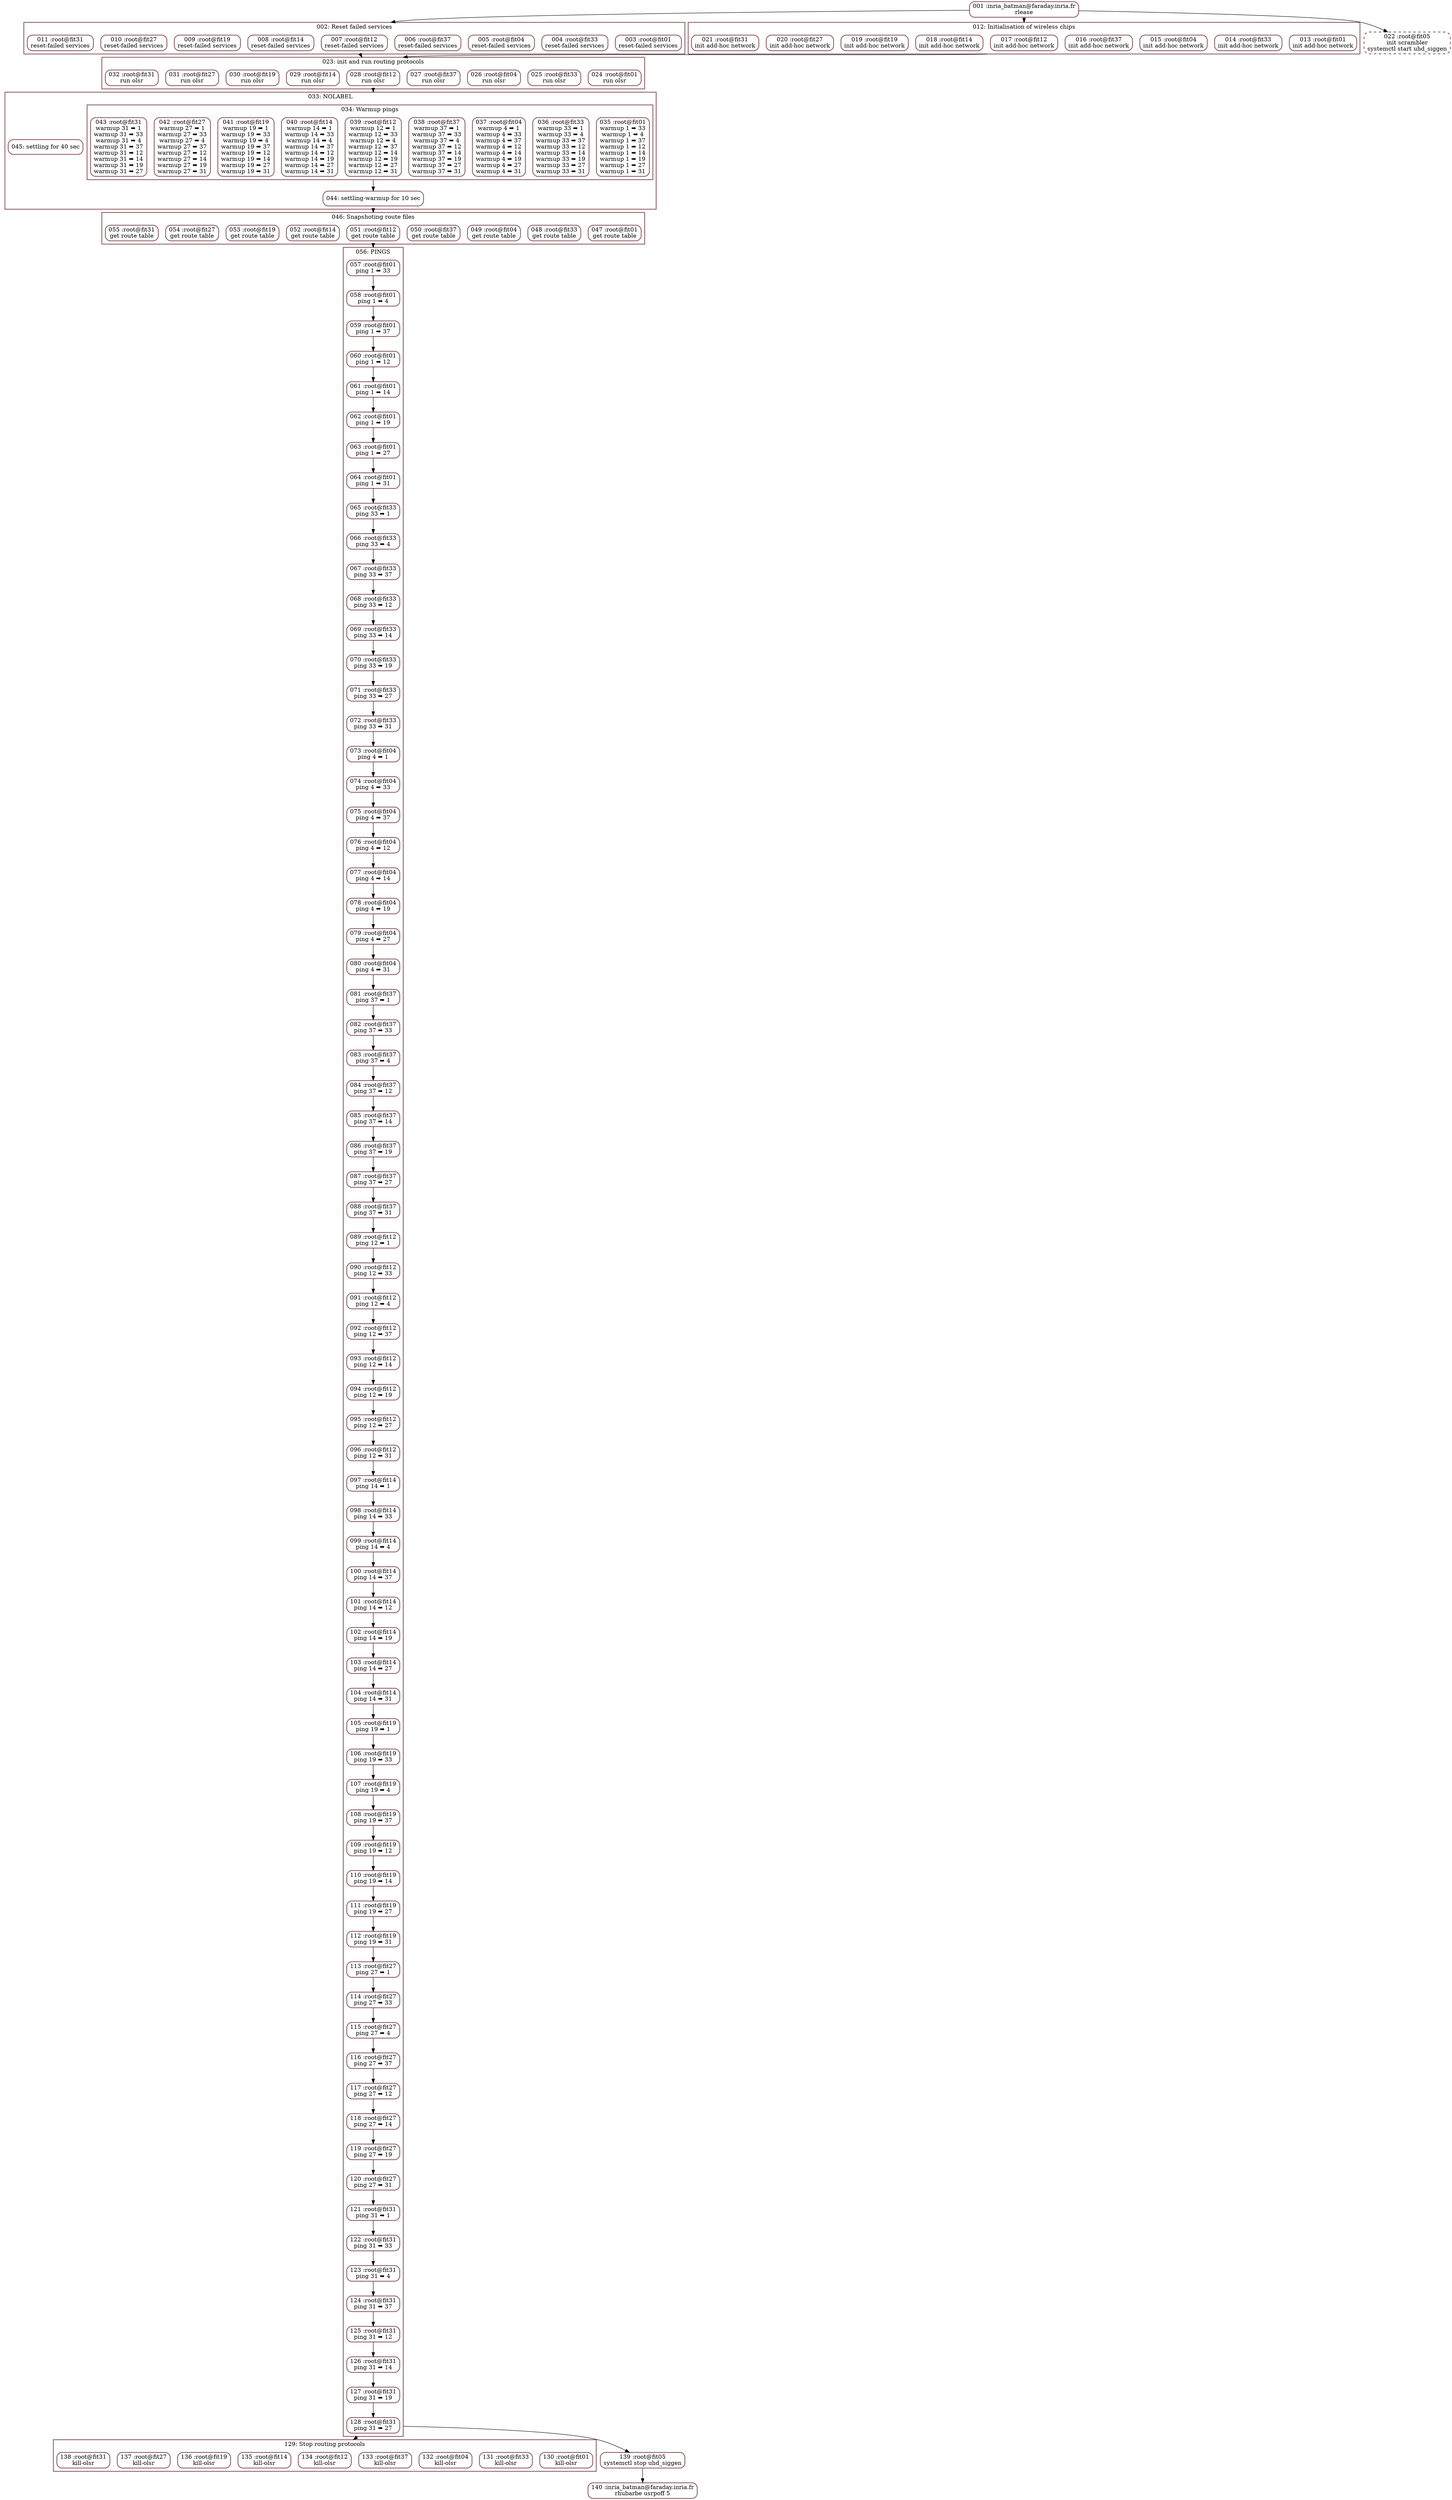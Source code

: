digraph asynciojobs{
compound=true;
graph [];
001 [style="rounded",label="001 :inria_batman@faraday.inria.fr
rlease",shape="box",color="lightpink4",penwidth="2"]
subgraph cluster_002{
compound=true;
graph [style="",label="002: Reset failed services",shape="box",color="lightpink4",penwidth="2"];
003 [style="rounded",label="003 :root@fit01
reset-failed services",shape="box",color="lightpink4",penwidth="2"]
004 [style="rounded",label="004 :root@fit33
reset-failed services",shape="box",color="lightpink4",penwidth="2"]
005 [style="rounded",label="005 :root@fit04
reset-failed services",shape="box",color="lightpink4",penwidth="2"]
006 [style="rounded",label="006 :root@fit37
reset-failed services",shape="box",color="lightpink4",penwidth="2"]
007 [style="rounded",label="007 :root@fit12
reset-failed services",shape="box",color="lightpink4",penwidth="2"]
008 [style="rounded",label="008 :root@fit14
reset-failed services",shape="box",color="lightpink4",penwidth="2"]
009 [style="rounded",label="009 :root@fit19
reset-failed services",shape="box",color="lightpink4",penwidth="2"]
010 [style="rounded",label="010 :root@fit27
reset-failed services",shape="box",color="lightpink4",penwidth="2"]
011 [style="rounded",label="011 :root@fit31
reset-failed services",shape="box",color="lightpink4",penwidth="2"]
}
001 -> 007 [lhead=cluster_002];
subgraph cluster_012{
compound=true;
graph [style="",label="012: Initialisation of wireless chips",shape="box",color="lightpink4",penwidth="2"];
013 [style="rounded",label="013 :root@fit01
init add-hoc network",shape="box",color="lightpink4",penwidth="2"]
014 [style="rounded",label="014 :root@fit33
init add-hoc network",shape="box",color="lightpink4",penwidth="2"]
015 [style="rounded",label="015 :root@fit04
init add-hoc network",shape="box",color="lightpink4",penwidth="2"]
016 [style="rounded",label="016 :root@fit37
init add-hoc network",shape="box",color="lightpink4",penwidth="2"]
017 [style="rounded",label="017 :root@fit12
init add-hoc network",shape="box",color="lightpink4",penwidth="2"]
018 [style="rounded",label="018 :root@fit14
init add-hoc network",shape="box",color="lightpink4",penwidth="2"]
019 [style="rounded",label="019 :root@fit19
init add-hoc network",shape="box",color="lightpink4",penwidth="2"]
020 [style="rounded",label="020 :root@fit27
init add-hoc network",shape="box",color="lightpink4",penwidth="2"]
021 [style="rounded",label="021 :root@fit31
init add-hoc network",shape="box",color="lightpink4",penwidth="2"]
}
001 -> 017 [lhead=cluster_012];
022 [style="rounded,dashed",label="022 :root@fit05
init scrambler
systemctl start uhd_siggen",shape="box",color="lightpink4",penwidth="2"]
001 -> 022;
subgraph cluster_023{
compound=true;
graph [style="",label="023: init and run routing protocols",shape="box",color="lightpink4",penwidth="2"];
024 [style="rounded",label="024 :root@fit01
run olsr",shape="box",color="lightpink4",penwidth="2"]
025 [style="rounded",label="025 :root@fit33
run olsr",shape="box",color="lightpink4",penwidth="2"]
026 [style="rounded",label="026 :root@fit04
run olsr",shape="box",color="lightpink4",penwidth="2"]
027 [style="rounded",label="027 :root@fit37
run olsr",shape="box",color="lightpink4",penwidth="2"]
028 [style="rounded",label="028 :root@fit12
run olsr",shape="box",color="lightpink4",penwidth="2"]
029 [style="rounded",label="029 :root@fit14
run olsr",shape="box",color="lightpink4",penwidth="2"]
030 [style="rounded",label="030 :root@fit19
run olsr",shape="box",color="lightpink4",penwidth="2"]
031 [style="rounded",label="031 :root@fit27
run olsr",shape="box",color="lightpink4",penwidth="2"]
032 [style="rounded",label="032 :root@fit31
run olsr",shape="box",color="lightpink4",penwidth="2"]
}
017 -> 028 [lhead=cluster_023 ltail=cluster_012];
007 -> 028 [lhead=cluster_023 ltail=cluster_002];
subgraph cluster_033{
compound=true;
graph [style="",label="033: NOLABEL",shape="box",color="lightpink4",penwidth="2"];
subgraph cluster_034{
compound=true;
graph [style="",label="034: Warmup pings",shape="box",color="lightpink4",penwidth="2"];
035 [style="rounded",label="035 :root@fit01
warmup 1 ➡︎ 33
warmup 1 ➡︎ 4
warmup 1 ➡︎ 37
warmup 1 ➡︎ 12
warmup 1 ➡︎ 14
warmup 1 ➡︎ 19
warmup 1 ➡︎ 27
warmup 1 ➡︎ 31",shape="box",color="lightpink4",penwidth="2"]
036 [style="rounded",label="036 :root@fit33
warmup 33 ➡︎ 1
warmup 33 ➡︎ 4
warmup 33 ➡︎ 37
warmup 33 ➡︎ 12
warmup 33 ➡︎ 14
warmup 33 ➡︎ 19
warmup 33 ➡︎ 27
warmup 33 ➡︎ 31",shape="box",color="lightpink4",penwidth="2"]
037 [style="rounded",label="037 :root@fit04
warmup 4 ➡︎ 1
warmup 4 ➡︎ 33
warmup 4 ➡︎ 37
warmup 4 ➡︎ 12
warmup 4 ➡︎ 14
warmup 4 ➡︎ 19
warmup 4 ➡︎ 27
warmup 4 ➡︎ 31",shape="box",color="lightpink4",penwidth="2"]
038 [style="rounded",label="038 :root@fit37
warmup 37 ➡︎ 1
warmup 37 ➡︎ 33
warmup 37 ➡︎ 4
warmup 37 ➡︎ 12
warmup 37 ➡︎ 14
warmup 37 ➡︎ 19
warmup 37 ➡︎ 27
warmup 37 ➡︎ 31",shape="box",color="lightpink4",penwidth="2"]
039 [style="rounded",label="039 :root@fit12
warmup 12 ➡︎ 1
warmup 12 ➡︎ 33
warmup 12 ➡︎ 4
warmup 12 ➡︎ 37
warmup 12 ➡︎ 14
warmup 12 ➡︎ 19
warmup 12 ➡︎ 27
warmup 12 ➡︎ 31",shape="box",color="lightpink4",penwidth="2"]
040 [style="rounded",label="040 :root@fit14
warmup 14 ➡︎ 1
warmup 14 ➡︎ 33
warmup 14 ➡︎ 4
warmup 14 ➡︎ 37
warmup 14 ➡︎ 12
warmup 14 ➡︎ 19
warmup 14 ➡︎ 27
warmup 14 ➡︎ 31",shape="box",color="lightpink4",penwidth="2"]
041 [style="rounded",label="041 :root@fit19
warmup 19 ➡︎ 1
warmup 19 ➡︎ 33
warmup 19 ➡︎ 4
warmup 19 ➡︎ 37
warmup 19 ➡︎ 12
warmup 19 ➡︎ 14
warmup 19 ➡︎ 27
warmup 19 ➡︎ 31",shape="box",color="lightpink4",penwidth="2"]
042 [style="rounded",label="042 :root@fit27
warmup 27 ➡︎ 1
warmup 27 ➡︎ 33
warmup 27 ➡︎ 4
warmup 27 ➡︎ 37
warmup 27 ➡︎ 12
warmup 27 ➡︎ 14
warmup 27 ➡︎ 19
warmup 27 ➡︎ 31",shape="box",color="lightpink4",penwidth="2"]
043 [style="rounded",label="043 :root@fit31
warmup 31 ➡︎ 1
warmup 31 ➡︎ 33
warmup 31 ➡︎ 4
warmup 31 ➡︎ 37
warmup 31 ➡︎ 12
warmup 31 ➡︎ 14
warmup 31 ➡︎ 19
warmup 31 ➡︎ 27",shape="box",color="lightpink4",penwidth="2"]
}
044 [style="rounded",label="044: settling-warmup for 10 sec",shape="box",color="lightpink4",penwidth="2"]
039 -> 044 [ltail=cluster_034];
045 [style="rounded",label="045: settling for 40 sec",shape="box",color="lightpink4",penwidth="2"]
}
028 -> 039 [lhead=cluster_033 ltail=cluster_023];
subgraph cluster_046{
compound=true;
graph [style="",label="046: Snapshoting route files",shape="box",color="lightpink4",penwidth="2"];
047 [style="rounded",label="047 :root@fit01
get route table",shape="box",color="lightpink4",penwidth="2"]
048 [style="rounded",label="048 :root@fit33
get route table",shape="box",color="lightpink4",penwidth="2"]
049 [style="rounded",label="049 :root@fit04
get route table",shape="box",color="lightpink4",penwidth="2"]
050 [style="rounded",label="050 :root@fit37
get route table",shape="box",color="lightpink4",penwidth="2"]
051 [style="rounded",label="051 :root@fit12
get route table",shape="box",color="lightpink4",penwidth="2"]
052 [style="rounded",label="052 :root@fit14
get route table",shape="box",color="lightpink4",penwidth="2"]
053 [style="rounded",label="053 :root@fit19
get route table",shape="box",color="lightpink4",penwidth="2"]
054 [style="rounded",label="054 :root@fit27
get route table",shape="box",color="lightpink4",penwidth="2"]
055 [style="rounded",label="055 :root@fit31
get route table",shape="box",color="lightpink4",penwidth="2"]
}
044 -> 051 [lhead=cluster_046 ltail=cluster_033];
subgraph cluster_056{
compound=true;
graph [style="",label="056: PINGS",shape="box",color="lightpink4",penwidth="2"];
057 [style="rounded",label="057 :root@fit01
ping 1 ➡︎ 33",shape="box",color="lightpink4",penwidth="2"]
058 [style="rounded",label="058 :root@fit01
ping 1 ➡︎ 4",shape="box",color="lightpink4",penwidth="2"]
057 -> 058;
059 [style="rounded",label="059 :root@fit01
ping 1 ➡︎ 37",shape="box",color="lightpink4",penwidth="2"]
058 -> 059;
060 [style="rounded",label="060 :root@fit01
ping 1 ➡︎ 12",shape="box",color="lightpink4",penwidth="2"]
059 -> 060;
061 [style="rounded",label="061 :root@fit01
ping 1 ➡︎ 14",shape="box",color="lightpink4",penwidth="2"]
060 -> 061;
062 [style="rounded",label="062 :root@fit01
ping 1 ➡︎ 19",shape="box",color="lightpink4",penwidth="2"]
061 -> 062;
063 [style="rounded",label="063 :root@fit01
ping 1 ➡︎ 27",shape="box",color="lightpink4",penwidth="2"]
062 -> 063;
064 [style="rounded",label="064 :root@fit01
ping 1 ➡︎ 31",shape="box",color="lightpink4",penwidth="2"]
063 -> 064;
065 [style="rounded",label="065 :root@fit33
ping 33 ➡︎ 1",shape="box",color="lightpink4",penwidth="2"]
064 -> 065;
066 [style="rounded",label="066 :root@fit33
ping 33 ➡︎ 4",shape="box",color="lightpink4",penwidth="2"]
065 -> 066;
067 [style="rounded",label="067 :root@fit33
ping 33 ➡︎ 37",shape="box",color="lightpink4",penwidth="2"]
066 -> 067;
068 [style="rounded",label="068 :root@fit33
ping 33 ➡︎ 12",shape="box",color="lightpink4",penwidth="2"]
067 -> 068;
069 [style="rounded",label="069 :root@fit33
ping 33 ➡︎ 14",shape="box",color="lightpink4",penwidth="2"]
068 -> 069;
070 [style="rounded",label="070 :root@fit33
ping 33 ➡︎ 19",shape="box",color="lightpink4",penwidth="2"]
069 -> 070;
071 [style="rounded",label="071 :root@fit33
ping 33 ➡︎ 27",shape="box",color="lightpink4",penwidth="2"]
070 -> 071;
072 [style="rounded",label="072 :root@fit33
ping 33 ➡︎ 31",shape="box",color="lightpink4",penwidth="2"]
071 -> 072;
073 [style="rounded",label="073 :root@fit04
ping 4 ➡︎ 1",shape="box",color="lightpink4",penwidth="2"]
072 -> 073;
074 [style="rounded",label="074 :root@fit04
ping 4 ➡︎ 33",shape="box",color="lightpink4",penwidth="2"]
073 -> 074;
075 [style="rounded",label="075 :root@fit04
ping 4 ➡︎ 37",shape="box",color="lightpink4",penwidth="2"]
074 -> 075;
076 [style="rounded",label="076 :root@fit04
ping 4 ➡︎ 12",shape="box",color="lightpink4",penwidth="2"]
075 -> 076;
077 [style="rounded",label="077 :root@fit04
ping 4 ➡︎ 14",shape="box",color="lightpink4",penwidth="2"]
076 -> 077;
078 [style="rounded",label="078 :root@fit04
ping 4 ➡︎ 19",shape="box",color="lightpink4",penwidth="2"]
077 -> 078;
079 [style="rounded",label="079 :root@fit04
ping 4 ➡︎ 27",shape="box",color="lightpink4",penwidth="2"]
078 -> 079;
080 [style="rounded",label="080 :root@fit04
ping 4 ➡︎ 31",shape="box",color="lightpink4",penwidth="2"]
079 -> 080;
081 [style="rounded",label="081 :root@fit37
ping 37 ➡︎ 1",shape="box",color="lightpink4",penwidth="2"]
080 -> 081;
082 [style="rounded",label="082 :root@fit37
ping 37 ➡︎ 33",shape="box",color="lightpink4",penwidth="2"]
081 -> 082;
083 [style="rounded",label="083 :root@fit37
ping 37 ➡︎ 4",shape="box",color="lightpink4",penwidth="2"]
082 -> 083;
084 [style="rounded",label="084 :root@fit37
ping 37 ➡︎ 12",shape="box",color="lightpink4",penwidth="2"]
083 -> 084;
085 [style="rounded",label="085 :root@fit37
ping 37 ➡︎ 14",shape="box",color="lightpink4",penwidth="2"]
084 -> 085;
086 [style="rounded",label="086 :root@fit37
ping 37 ➡︎ 19",shape="box",color="lightpink4",penwidth="2"]
085 -> 086;
087 [style="rounded",label="087 :root@fit37
ping 37 ➡︎ 27",shape="box",color="lightpink4",penwidth="2"]
086 -> 087;
088 [style="rounded",label="088 :root@fit37
ping 37 ➡︎ 31",shape="box",color="lightpink4",penwidth="2"]
087 -> 088;
089 [style="rounded",label="089 :root@fit12
ping 12 ➡︎ 1",shape="box",color="lightpink4",penwidth="2"]
088 -> 089;
090 [style="rounded",label="090 :root@fit12
ping 12 ➡︎ 33",shape="box",color="lightpink4",penwidth="2"]
089 -> 090;
091 [style="rounded",label="091 :root@fit12
ping 12 ➡︎ 4",shape="box",color="lightpink4",penwidth="2"]
090 -> 091;
092 [style="rounded",label="092 :root@fit12
ping 12 ➡︎ 37",shape="box",color="lightpink4",penwidth="2"]
091 -> 092;
093 [style="rounded",label="093 :root@fit12
ping 12 ➡︎ 14",shape="box",color="lightpink4",penwidth="2"]
092 -> 093;
094 [style="rounded",label="094 :root@fit12
ping 12 ➡︎ 19",shape="box",color="lightpink4",penwidth="2"]
093 -> 094;
095 [style="rounded",label="095 :root@fit12
ping 12 ➡︎ 27",shape="box",color="lightpink4",penwidth="2"]
094 -> 095;
096 [style="rounded",label="096 :root@fit12
ping 12 ➡︎ 31",shape="box",color="lightpink4",penwidth="2"]
095 -> 096;
097 [style="rounded",label="097 :root@fit14
ping 14 ➡︎ 1",shape="box",color="lightpink4",penwidth="2"]
096 -> 097;
098 [style="rounded",label="098 :root@fit14
ping 14 ➡︎ 33",shape="box",color="lightpink4",penwidth="2"]
097 -> 098;
099 [style="rounded",label="099 :root@fit14
ping 14 ➡︎ 4",shape="box",color="lightpink4",penwidth="2"]
098 -> 099;
100 [style="rounded",label="100 :root@fit14
ping 14 ➡︎ 37",shape="box",color="lightpink4",penwidth="2"]
099 -> 100;
101 [style="rounded",label="101 :root@fit14
ping 14 ➡︎ 12",shape="box",color="lightpink4",penwidth="2"]
100 -> 101;
102 [style="rounded",label="102 :root@fit14
ping 14 ➡︎ 19",shape="box",color="lightpink4",penwidth="2"]
101 -> 102;
103 [style="rounded",label="103 :root@fit14
ping 14 ➡︎ 27",shape="box",color="lightpink4",penwidth="2"]
102 -> 103;
104 [style="rounded",label="104 :root@fit14
ping 14 ➡︎ 31",shape="box",color="lightpink4",penwidth="2"]
103 -> 104;
105 [style="rounded",label="105 :root@fit19
ping 19 ➡︎ 1",shape="box",color="lightpink4",penwidth="2"]
104 -> 105;
106 [style="rounded",label="106 :root@fit19
ping 19 ➡︎ 33",shape="box",color="lightpink4",penwidth="2"]
105 -> 106;
107 [style="rounded",label="107 :root@fit19
ping 19 ➡︎ 4",shape="box",color="lightpink4",penwidth="2"]
106 -> 107;
108 [style="rounded",label="108 :root@fit19
ping 19 ➡︎ 37",shape="box",color="lightpink4",penwidth="2"]
107 -> 108;
109 [style="rounded",label="109 :root@fit19
ping 19 ➡︎ 12",shape="box",color="lightpink4",penwidth="2"]
108 -> 109;
110 [style="rounded",label="110 :root@fit19
ping 19 ➡︎ 14",shape="box",color="lightpink4",penwidth="2"]
109 -> 110;
111 [style="rounded",label="111 :root@fit19
ping 19 ➡︎ 27",shape="box",color="lightpink4",penwidth="2"]
110 -> 111;
112 [style="rounded",label="112 :root@fit19
ping 19 ➡︎ 31",shape="box",color="lightpink4",penwidth="2"]
111 -> 112;
113 [style="rounded",label="113 :root@fit27
ping 27 ➡︎ 1",shape="box",color="lightpink4",penwidth="2"]
112 -> 113;
114 [style="rounded",label="114 :root@fit27
ping 27 ➡︎ 33",shape="box",color="lightpink4",penwidth="2"]
113 -> 114;
115 [style="rounded",label="115 :root@fit27
ping 27 ➡︎ 4",shape="box",color="lightpink4",penwidth="2"]
114 -> 115;
116 [style="rounded",label="116 :root@fit27
ping 27 ➡︎ 37",shape="box",color="lightpink4",penwidth="2"]
115 -> 116;
117 [style="rounded",label="117 :root@fit27
ping 27 ➡︎ 12",shape="box",color="lightpink4",penwidth="2"]
116 -> 117;
118 [style="rounded",label="118 :root@fit27
ping 27 ➡︎ 14",shape="box",color="lightpink4",penwidth="2"]
117 -> 118;
119 [style="rounded",label="119 :root@fit27
ping 27 ➡︎ 19",shape="box",color="lightpink4",penwidth="2"]
118 -> 119;
120 [style="rounded",label="120 :root@fit27
ping 27 ➡︎ 31",shape="box",color="lightpink4",penwidth="2"]
119 -> 120;
121 [style="rounded",label="121 :root@fit31
ping 31 ➡︎ 1",shape="box",color="lightpink4",penwidth="2"]
120 -> 121;
122 [style="rounded",label="122 :root@fit31
ping 31 ➡︎ 33",shape="box",color="lightpink4",penwidth="2"]
121 -> 122;
123 [style="rounded",label="123 :root@fit31
ping 31 ➡︎ 4",shape="box",color="lightpink4",penwidth="2"]
122 -> 123;
124 [style="rounded",label="124 :root@fit31
ping 31 ➡︎ 37",shape="box",color="lightpink4",penwidth="2"]
123 -> 124;
125 [style="rounded",label="125 :root@fit31
ping 31 ➡︎ 12",shape="box",color="lightpink4",penwidth="2"]
124 -> 125;
126 [style="rounded",label="126 :root@fit31
ping 31 ➡︎ 14",shape="box",color="lightpink4",penwidth="2"]
125 -> 126;
127 [style="rounded",label="127 :root@fit31
ping 31 ➡︎ 19",shape="box",color="lightpink4",penwidth="2"]
126 -> 127;
128 [style="rounded",label="128 :root@fit31
ping 31 ➡︎ 27",shape="box",color="lightpink4",penwidth="2"]
127 -> 128;
}
051 -> 057 [lhead=cluster_056 ltail=cluster_046];
subgraph cluster_129{
compound=true;
graph [style="",label="129: Stop routing protocols",shape="box",color="lightpink4",penwidth="2"];
130 [style="rounded",label="130 :root@fit01
kill-olsr",shape="box",color="lightpink4",penwidth="2"]
131 [style="rounded",label="131 :root@fit33
kill-olsr",shape="box",color="lightpink4",penwidth="2"]
132 [style="rounded",label="132 :root@fit04
kill-olsr",shape="box",color="lightpink4",penwidth="2"]
133 [style="rounded",label="133 :root@fit37
kill-olsr",shape="box",color="lightpink4",penwidth="2"]
134 [style="rounded",label="134 :root@fit12
kill-olsr",shape="box",color="lightpink4",penwidth="2"]
135 [style="rounded",label="135 :root@fit14
kill-olsr",shape="box",color="lightpink4",penwidth="2"]
136 [style="rounded",label="136 :root@fit19
kill-olsr",shape="box",color="lightpink4",penwidth="2"]
137 [style="rounded",label="137 :root@fit27
kill-olsr",shape="box",color="lightpink4",penwidth="2"]
138 [style="rounded",label="138 :root@fit31
kill-olsr",shape="box",color="lightpink4",penwidth="2"]
}
128 -> 134 [lhead=cluster_129 ltail=cluster_056];
139 [style="rounded",label="139 :root@fit05
systemctl stop uhd_siggen",shape="box",color="lightpink4",penwidth="2"]
128 -> 139 [ltail=cluster_056];
140 [style="rounded",label="140 :inria_batman@faraday.inria.fr
rhubarbe usrpoff 5",shape="box",color="lightpink4",penwidth="2"]
139 -> 140;
}
